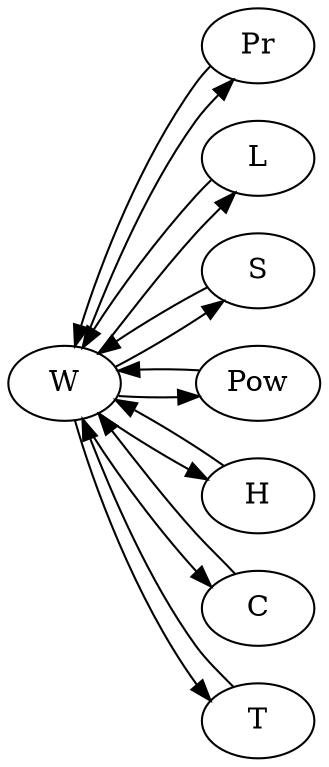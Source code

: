 digraph {
	graph [rankdir=LR]
	W -> Pr
	W -> L
	W -> S
	W -> Pow
	W -> H
	W -> C
	W -> T
	Pr -> W
	L -> W
	S -> W
	Pow -> W
	H -> W
	C -> W
	T -> W
}
